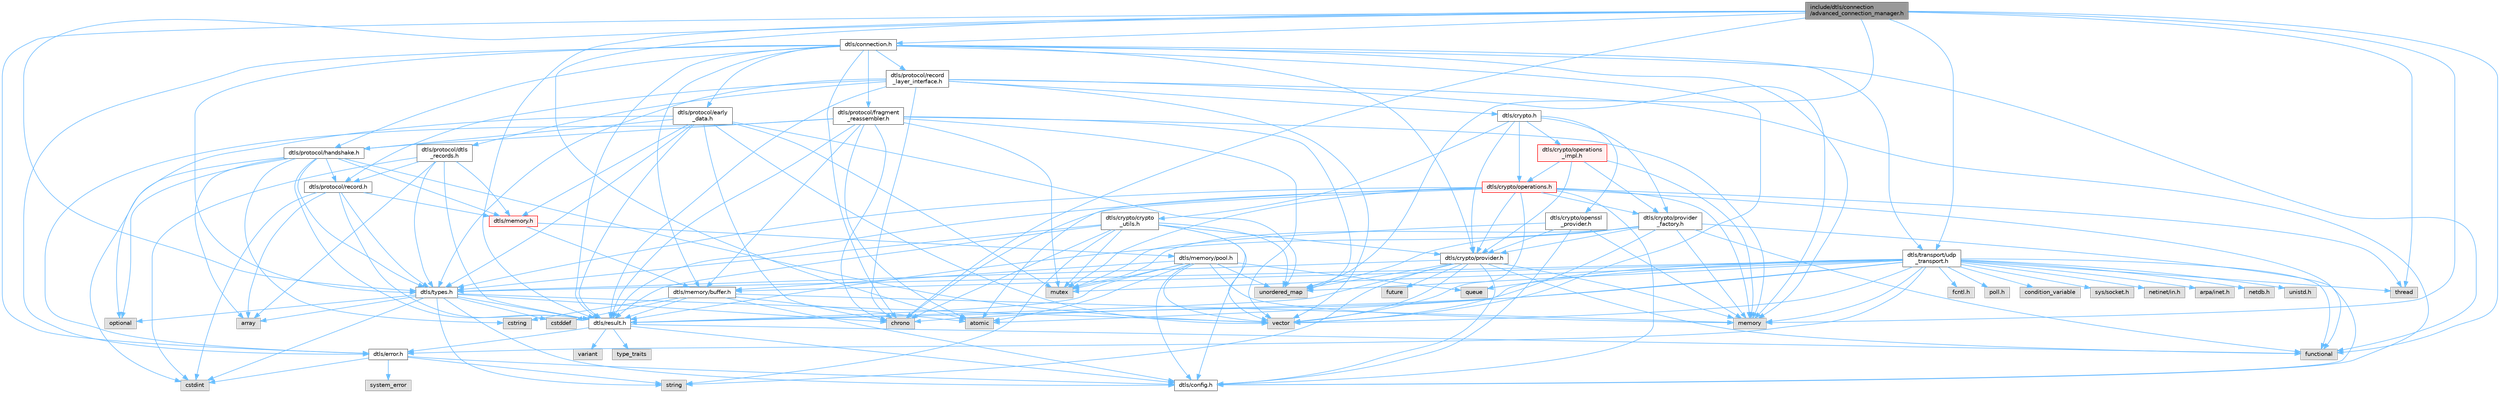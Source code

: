digraph "include/dtls/connection/advanced_connection_manager.h"
{
 // LATEX_PDF_SIZE
  bgcolor="transparent";
  edge [fontname=Helvetica,fontsize=10,labelfontname=Helvetica,labelfontsize=10];
  node [fontname=Helvetica,fontsize=10,shape=box,height=0.2,width=0.4];
  Node1 [id="Node000001",label="include/dtls/connection\l/advanced_connection_manager.h",height=0.2,width=0.4,color="gray40", fillcolor="grey60", style="filled", fontcolor="black",tooltip="Advanced connection pooling and management for DTLS v1.3."];
  Node1 -> Node2 [id="edge1_Node000001_Node000002",color="steelblue1",style="solid",tooltip=" "];
  Node2 [id="Node000002",label="dtls/types.h",height=0.2,width=0.4,color="grey40", fillcolor="white", style="filled",URL="$types_8h.html",tooltip="Core DTLS v1.3 Protocol Types and Constants."];
  Node2 -> Node3 [id="edge2_Node000002_Node000003",color="steelblue1",style="solid",tooltip=" "];
  Node3 [id="Node000003",label="dtls/config.h",height=0.2,width=0.4,color="grey40", fillcolor="white", style="filled",URL="$config_8h.html",tooltip=" "];
  Node2 -> Node4 [id="edge3_Node000002_Node000004",color="steelblue1",style="solid",tooltip=" "];
  Node4 [id="Node000004",label="dtls/result.h",height=0.2,width=0.4,color="grey40", fillcolor="white", style="filled",URL="$result_8h.html",tooltip=" "];
  Node4 -> Node3 [id="edge4_Node000004_Node000003",color="steelblue1",style="solid",tooltip=" "];
  Node4 -> Node5 [id="edge5_Node000004_Node000005",color="steelblue1",style="solid",tooltip=" "];
  Node5 [id="Node000005",label="dtls/error.h",height=0.2,width=0.4,color="grey40", fillcolor="white", style="filled",URL="$error_8h.html",tooltip=" "];
  Node5 -> Node3 [id="edge6_Node000005_Node000003",color="steelblue1",style="solid",tooltip=" "];
  Node5 -> Node6 [id="edge7_Node000005_Node000006",color="steelblue1",style="solid",tooltip=" "];
  Node6 [id="Node000006",label="system_error",height=0.2,width=0.4,color="grey60", fillcolor="#E0E0E0", style="filled",tooltip=" "];
  Node5 -> Node7 [id="edge8_Node000005_Node000007",color="steelblue1",style="solid",tooltip=" "];
  Node7 [id="Node000007",label="string",height=0.2,width=0.4,color="grey60", fillcolor="#E0E0E0", style="filled",tooltip=" "];
  Node5 -> Node8 [id="edge9_Node000005_Node000008",color="steelblue1",style="solid",tooltip=" "];
  Node8 [id="Node000008",label="cstdint",height=0.2,width=0.4,color="grey60", fillcolor="#E0E0E0", style="filled",tooltip=" "];
  Node4 -> Node9 [id="edge10_Node000004_Node000009",color="steelblue1",style="solid",tooltip=" "];
  Node9 [id="Node000009",label="variant",height=0.2,width=0.4,color="grey60", fillcolor="#E0E0E0", style="filled",tooltip=" "];
  Node4 -> Node10 [id="edge11_Node000004_Node000010",color="steelblue1",style="solid",tooltip=" "];
  Node10 [id="Node000010",label="functional",height=0.2,width=0.4,color="grey60", fillcolor="#E0E0E0", style="filled",tooltip=" "];
  Node4 -> Node11 [id="edge12_Node000004_Node000011",color="steelblue1",style="solid",tooltip=" "];
  Node11 [id="Node000011",label="type_traits",height=0.2,width=0.4,color="grey60", fillcolor="#E0E0E0", style="filled",tooltip=" "];
  Node2 -> Node8 [id="edge13_Node000002_Node000008",color="steelblue1",style="solid",tooltip=" "];
  Node2 -> Node12 [id="edge14_Node000002_Node000012",color="steelblue1",style="solid",tooltip=" "];
  Node12 [id="Node000012",label="cstddef",height=0.2,width=0.4,color="grey60", fillcolor="#E0E0E0", style="filled",tooltip=" "];
  Node2 -> Node13 [id="edge15_Node000002_Node000013",color="steelblue1",style="solid",tooltip=" "];
  Node13 [id="Node000013",label="array",height=0.2,width=0.4,color="grey60", fillcolor="#E0E0E0", style="filled",tooltip=" "];
  Node2 -> Node14 [id="edge16_Node000002_Node000014",color="steelblue1",style="solid",tooltip=" "];
  Node14 [id="Node000014",label="vector",height=0.2,width=0.4,color="grey60", fillcolor="#E0E0E0", style="filled",tooltip=" "];
  Node2 -> Node7 [id="edge17_Node000002_Node000007",color="steelblue1",style="solid",tooltip=" "];
  Node2 -> Node15 [id="edge18_Node000002_Node000015",color="steelblue1",style="solid",tooltip=" "];
  Node15 [id="Node000015",label="chrono",height=0.2,width=0.4,color="grey60", fillcolor="#E0E0E0", style="filled",tooltip=" "];
  Node2 -> Node16 [id="edge19_Node000002_Node000016",color="steelblue1",style="solid",tooltip=" "];
  Node16 [id="Node000016",label="optional",height=0.2,width=0.4,color="grey60", fillcolor="#E0E0E0", style="filled",tooltip=" "];
  Node1 -> Node5 [id="edge20_Node000001_Node000005",color="steelblue1",style="solid",tooltip=" "];
  Node1 -> Node4 [id="edge21_Node000001_Node000004",color="steelblue1",style="solid",tooltip=" "];
  Node1 -> Node17 [id="edge22_Node000001_Node000017",color="steelblue1",style="solid",tooltip=" "];
  Node17 [id="Node000017",label="dtls/connection.h",height=0.2,width=0.4,color="grey40", fillcolor="white", style="filled",URL="$connection_8h.html",tooltip="DTLS v1.3 Connection Management API."];
  Node17 -> Node5 [id="edge23_Node000017_Node000005",color="steelblue1",style="solid",tooltip=" "];
  Node17 -> Node4 [id="edge24_Node000017_Node000004",color="steelblue1",style="solid",tooltip=" "];
  Node17 -> Node2 [id="edge25_Node000017_Node000002",color="steelblue1",style="solid",tooltip=" "];
  Node17 -> Node18 [id="edge26_Node000017_Node000018",color="steelblue1",style="solid",tooltip=" "];
  Node18 [id="Node000018",label="dtls/crypto/provider.h",height=0.2,width=0.4,color="grey40", fillcolor="white", style="filled",URL="$provider_8h.html",tooltip="DTLS v1.3 Cryptographic Provider Interface."];
  Node18 -> Node3 [id="edge27_Node000018_Node000003",color="steelblue1",style="solid",tooltip=" "];
  Node18 -> Node2 [id="edge28_Node000018_Node000002",color="steelblue1",style="solid",tooltip=" "];
  Node18 -> Node4 [id="edge29_Node000018_Node000004",color="steelblue1",style="solid",tooltip=" "];
  Node18 -> Node19 [id="edge30_Node000018_Node000019",color="steelblue1",style="solid",tooltip=" "];
  Node19 [id="Node000019",label="memory",height=0.2,width=0.4,color="grey60", fillcolor="#E0E0E0", style="filled",tooltip=" "];
  Node18 -> Node14 [id="edge31_Node000018_Node000014",color="steelblue1",style="solid",tooltip=" "];
  Node18 -> Node7 [id="edge32_Node000018_Node000007",color="steelblue1",style="solid",tooltip=" "];
  Node18 -> Node10 [id="edge33_Node000018_Node000010",color="steelblue1",style="solid",tooltip=" "];
  Node18 -> Node20 [id="edge34_Node000018_Node000020",color="steelblue1",style="solid",tooltip=" "];
  Node20 [id="Node000020",label="future",height=0.2,width=0.4,color="grey60", fillcolor="#E0E0E0", style="filled",tooltip=" "];
  Node18 -> Node21 [id="edge35_Node000018_Node000021",color="steelblue1",style="solid",tooltip=" "];
  Node21 [id="Node000021",label="unordered_map",height=0.2,width=0.4,color="grey60", fillcolor="#E0E0E0", style="filled",tooltip=" "];
  Node17 -> Node22 [id="edge36_Node000017_Node000022",color="steelblue1",style="solid",tooltip=" "];
  Node22 [id="Node000022",label="dtls/protocol/record\l_layer_interface.h",height=0.2,width=0.4,color="grey40", fillcolor="white", style="filled",URL="$record__layer__interface_8h.html",tooltip=" "];
  Node22 -> Node3 [id="edge37_Node000022_Node000003",color="steelblue1",style="solid",tooltip=" "];
  Node22 -> Node2 [id="edge38_Node000022_Node000002",color="steelblue1",style="solid",tooltip=" "];
  Node22 -> Node4 [id="edge39_Node000022_Node000004",color="steelblue1",style="solid",tooltip=" "];
  Node22 -> Node23 [id="edge40_Node000022_Node000023",color="steelblue1",style="solid",tooltip=" "];
  Node23 [id="Node000023",label="dtls/protocol/record.h",height=0.2,width=0.4,color="grey40", fillcolor="white", style="filled",URL="$record_8h.html",tooltip=" "];
  Node23 -> Node2 [id="edge41_Node000023_Node000002",color="steelblue1",style="solid",tooltip=" "];
  Node23 -> Node4 [id="edge42_Node000023_Node000004",color="steelblue1",style="solid",tooltip=" "];
  Node23 -> Node24 [id="edge43_Node000023_Node000024",color="steelblue1",style="solid",tooltip=" "];
  Node24 [id="Node000024",label="dtls/memory.h",height=0.2,width=0.4,color="red", fillcolor="#FFF0F0", style="filled",URL="$memory_8h.html",tooltip=" "];
  Node24 -> Node25 [id="edge44_Node000024_Node000025",color="steelblue1",style="solid",tooltip=" "];
  Node25 [id="Node000025",label="dtls/memory/buffer.h",height=0.2,width=0.4,color="grey40", fillcolor="white", style="filled",URL="$buffer_8h.html",tooltip=" "];
  Node25 -> Node3 [id="edge45_Node000025_Node000003",color="steelblue1",style="solid",tooltip=" "];
  Node25 -> Node4 [id="edge46_Node000025_Node000004",color="steelblue1",style="solid",tooltip=" "];
  Node25 -> Node19 [id="edge47_Node000025_Node000019",color="steelblue1",style="solid",tooltip=" "];
  Node25 -> Node12 [id="edge48_Node000025_Node000012",color="steelblue1",style="solid",tooltip=" "];
  Node25 -> Node26 [id="edge49_Node000025_Node000026",color="steelblue1",style="solid",tooltip=" "];
  Node26 [id="Node000026",label="cstring",height=0.2,width=0.4,color="grey60", fillcolor="#E0E0E0", style="filled",tooltip=" "];
  Node25 -> Node27 [id="edge50_Node000025_Node000027",color="steelblue1",style="solid",tooltip=" "];
  Node27 [id="Node000027",label="atomic",height=0.2,width=0.4,color="grey60", fillcolor="#E0E0E0", style="filled",tooltip=" "];
  Node24 -> Node28 [id="edge51_Node000024_Node000028",color="steelblue1",style="solid",tooltip=" "];
  Node28 [id="Node000028",label="dtls/memory/pool.h",height=0.2,width=0.4,color="grey40", fillcolor="white", style="filled",URL="$pool_8h.html",tooltip=" "];
  Node28 -> Node3 [id="edge52_Node000028_Node000003",color="steelblue1",style="solid",tooltip=" "];
  Node28 -> Node4 [id="edge53_Node000028_Node000004",color="steelblue1",style="solid",tooltip=" "];
  Node28 -> Node25 [id="edge54_Node000028_Node000025",color="steelblue1",style="solid",tooltip=" "];
  Node28 -> Node19 [id="edge55_Node000028_Node000019",color="steelblue1",style="solid",tooltip=" "];
  Node28 -> Node29 [id="edge56_Node000028_Node000029",color="steelblue1",style="solid",tooltip=" "];
  Node29 [id="Node000029",label="queue",height=0.2,width=0.4,color="grey60", fillcolor="#E0E0E0", style="filled",tooltip=" "];
  Node28 -> Node30 [id="edge57_Node000028_Node000030",color="steelblue1",style="solid",tooltip=" "];
  Node30 [id="Node000030",label="mutex",height=0.2,width=0.4,color="grey60", fillcolor="#E0E0E0", style="filled",tooltip=" "];
  Node28 -> Node27 [id="edge58_Node000028_Node000027",color="steelblue1",style="solid",tooltip=" "];
  Node28 -> Node14 [id="edge59_Node000028_Node000014",color="steelblue1",style="solid",tooltip=" "];
  Node28 -> Node21 [id="edge60_Node000028_Node000021",color="steelblue1",style="solid",tooltip=" "];
  Node23 -> Node8 [id="edge61_Node000023_Node000008",color="steelblue1",style="solid",tooltip=" "];
  Node23 -> Node13 [id="edge62_Node000023_Node000013",color="steelblue1",style="solid",tooltip=" "];
  Node22 -> Node33 [id="edge63_Node000022_Node000033",color="steelblue1",style="solid",tooltip=" "];
  Node33 [id="Node000033",label="dtls/protocol/dtls\l_records.h",height=0.2,width=0.4,color="grey40", fillcolor="white", style="filled",URL="$dtls__records_8h.html",tooltip=" "];
  Node33 -> Node2 [id="edge64_Node000033_Node000002",color="steelblue1",style="solid",tooltip=" "];
  Node33 -> Node4 [id="edge65_Node000033_Node000004",color="steelblue1",style="solid",tooltip=" "];
  Node33 -> Node24 [id="edge66_Node000033_Node000024",color="steelblue1",style="solid",tooltip=" "];
  Node33 -> Node23 [id="edge67_Node000033_Node000023",color="steelblue1",style="solid",tooltip=" "];
  Node33 -> Node8 [id="edge68_Node000033_Node000008",color="steelblue1",style="solid",tooltip=" "];
  Node33 -> Node13 [id="edge69_Node000033_Node000013",color="steelblue1",style="solid",tooltip=" "];
  Node22 -> Node34 [id="edge70_Node000022_Node000034",color="steelblue1",style="solid",tooltip=" "];
  Node34 [id="Node000034",label="dtls/crypto.h",height=0.2,width=0.4,color="grey40", fillcolor="white", style="filled",URL="$crypto_8h.html",tooltip=" "];
  Node34 -> Node18 [id="edge71_Node000034_Node000018",color="steelblue1",style="solid",tooltip=" "];
  Node34 -> Node35 [id="edge72_Node000034_Node000035",color="steelblue1",style="solid",tooltip=" "];
  Node35 [id="Node000035",label="dtls/crypto/provider\l_factory.h",height=0.2,width=0.4,color="grey40", fillcolor="white", style="filled",URL="$provider__factory_8h.html",tooltip=" "];
  Node35 -> Node3 [id="edge73_Node000035_Node000003",color="steelblue1",style="solid",tooltip=" "];
  Node35 -> Node18 [id="edge74_Node000035_Node000018",color="steelblue1",style="solid",tooltip=" "];
  Node35 -> Node4 [id="edge75_Node000035_Node000004",color="steelblue1",style="solid",tooltip=" "];
  Node35 -> Node19 [id="edge76_Node000035_Node000019",color="steelblue1",style="solid",tooltip=" "];
  Node35 -> Node14 [id="edge77_Node000035_Node000014",color="steelblue1",style="solid",tooltip=" "];
  Node35 -> Node10 [id="edge78_Node000035_Node000010",color="steelblue1",style="solid",tooltip=" "];
  Node35 -> Node21 [id="edge79_Node000035_Node000021",color="steelblue1",style="solid",tooltip=" "];
  Node35 -> Node30 [id="edge80_Node000035_Node000030",color="steelblue1",style="solid",tooltip=" "];
  Node34 -> Node36 [id="edge81_Node000034_Node000036",color="steelblue1",style="solid",tooltip=" "];
  Node36 [id="Node000036",label="dtls/crypto/openssl\l_provider.h",height=0.2,width=0.4,color="grey40", fillcolor="white", style="filled",URL="$openssl__provider_8h.html",tooltip=" "];
  Node36 -> Node3 [id="edge82_Node000036_Node000003",color="steelblue1",style="solid",tooltip=" "];
  Node36 -> Node18 [id="edge83_Node000036_Node000018",color="steelblue1",style="solid",tooltip=" "];
  Node36 -> Node19 [id="edge84_Node000036_Node000019",color="steelblue1",style="solid",tooltip=" "];
  Node36 -> Node30 [id="edge85_Node000036_Node000030",color="steelblue1",style="solid",tooltip=" "];
  Node34 -> Node37 [id="edge86_Node000034_Node000037",color="steelblue1",style="solid",tooltip=" "];
  Node37 [id="Node000037",label="dtls/crypto/crypto\l_utils.h",height=0.2,width=0.4,color="grey40", fillcolor="white", style="filled",URL="$crypto__utils_8h.html",tooltip=" "];
  Node37 -> Node3 [id="edge87_Node000037_Node000003",color="steelblue1",style="solid",tooltip=" "];
  Node37 -> Node2 [id="edge88_Node000037_Node000002",color="steelblue1",style="solid",tooltip=" "];
  Node37 -> Node4 [id="edge89_Node000037_Node000004",color="steelblue1",style="solid",tooltip=" "];
  Node37 -> Node18 [id="edge90_Node000037_Node000018",color="steelblue1",style="solid",tooltip=" "];
  Node37 -> Node14 [id="edge91_Node000037_Node000014",color="steelblue1",style="solid",tooltip=" "];
  Node37 -> Node7 [id="edge92_Node000037_Node000007",color="steelblue1",style="solid",tooltip=" "];
  Node37 -> Node15 [id="edge93_Node000037_Node000015",color="steelblue1",style="solid",tooltip=" "];
  Node37 -> Node30 [id="edge94_Node000037_Node000030",color="steelblue1",style="solid",tooltip=" "];
  Node37 -> Node21 [id="edge95_Node000037_Node000021",color="steelblue1",style="solid",tooltip=" "];
  Node34 -> Node38 [id="edge96_Node000034_Node000038",color="steelblue1",style="solid",tooltip=" "];
  Node38 [id="Node000038",label="dtls/crypto/operations.h",height=0.2,width=0.4,color="red", fillcolor="#FFF0F0", style="filled",URL="$operations_8h.html",tooltip=" "];
  Node38 -> Node3 [id="edge97_Node000038_Node000003",color="steelblue1",style="solid",tooltip=" "];
  Node38 -> Node2 [id="edge98_Node000038_Node000002",color="steelblue1",style="solid",tooltip=" "];
  Node38 -> Node4 [id="edge99_Node000038_Node000004",color="steelblue1",style="solid",tooltip=" "];
  Node38 -> Node18 [id="edge100_Node000038_Node000018",color="steelblue1",style="solid",tooltip=" "];
  Node38 -> Node35 [id="edge101_Node000038_Node000035",color="steelblue1",style="solid",tooltip=" "];
  Node38 -> Node19 [id="edge102_Node000038_Node000019",color="steelblue1",style="solid",tooltip=" "];
  Node38 -> Node14 [id="edge103_Node000038_Node000014",color="steelblue1",style="solid",tooltip=" "];
  Node38 -> Node10 [id="edge104_Node000038_Node000010",color="steelblue1",style="solid",tooltip=" "];
  Node38 -> Node27 [id="edge105_Node000038_Node000027",color="steelblue1",style="solid",tooltip=" "];
  Node38 -> Node32 [id="edge106_Node000038_Node000032",color="steelblue1",style="solid",tooltip=" "];
  Node32 [id="Node000032",label="thread",height=0.2,width=0.4,color="grey60", fillcolor="#E0E0E0", style="filled",tooltip=" "];
  Node38 -> Node30 [id="edge107_Node000038_Node000030",color="steelblue1",style="solid",tooltip=" "];
  Node38 -> Node15 [id="edge108_Node000038_Node000015",color="steelblue1",style="solid",tooltip=" "];
  Node34 -> Node40 [id="edge109_Node000034_Node000040",color="steelblue1",style="solid",tooltip=" "];
  Node40 [id="Node000040",label="dtls/crypto/operations\l_impl.h",height=0.2,width=0.4,color="red", fillcolor="#FFF0F0", style="filled",URL="$operations__impl_8h.html",tooltip=" "];
  Node40 -> Node38 [id="edge110_Node000040_Node000038",color="steelblue1",style="solid",tooltip=" "];
  Node40 -> Node18 [id="edge111_Node000040_Node000018",color="steelblue1",style="solid",tooltip=" "];
  Node40 -> Node35 [id="edge112_Node000040_Node000035",color="steelblue1",style="solid",tooltip=" "];
  Node40 -> Node19 [id="edge113_Node000040_Node000019",color="steelblue1",style="solid",tooltip=" "];
  Node22 -> Node19 [id="edge114_Node000022_Node000019",color="steelblue1",style="solid",tooltip=" "];
  Node22 -> Node14 [id="edge115_Node000022_Node000014",color="steelblue1",style="solid",tooltip=" "];
  Node22 -> Node15 [id="edge116_Node000022_Node000015",color="steelblue1",style="solid",tooltip=" "];
  Node17 -> Node41 [id="edge117_Node000017_Node000041",color="steelblue1",style="solid",tooltip=" "];
  Node41 [id="Node000041",label="dtls/protocol/handshake.h",height=0.2,width=0.4,color="grey40", fillcolor="white", style="filled",URL="$handshake_8h.html",tooltip=" "];
  Node41 -> Node2 [id="edge118_Node000041_Node000002",color="steelblue1",style="solid",tooltip=" "];
  Node41 -> Node4 [id="edge119_Node000041_Node000004",color="steelblue1",style="solid",tooltip=" "];
  Node41 -> Node24 [id="edge120_Node000041_Node000024",color="steelblue1",style="solid",tooltip=" "];
  Node41 -> Node23 [id="edge121_Node000041_Node000023",color="steelblue1",style="solid",tooltip=" "];
  Node41 -> Node8 [id="edge122_Node000041_Node000008",color="steelblue1",style="solid",tooltip=" "];
  Node41 -> Node14 [id="edge123_Node000041_Node000014",color="steelblue1",style="solid",tooltip=" "];
  Node41 -> Node13 [id="edge124_Node000041_Node000013",color="steelblue1",style="solid",tooltip=" "];
  Node41 -> Node16 [id="edge125_Node000041_Node000016",color="steelblue1",style="solid",tooltip=" "];
  Node41 -> Node26 [id="edge126_Node000041_Node000026",color="steelblue1",style="solid",tooltip=" "];
  Node17 -> Node42 [id="edge127_Node000017_Node000042",color="steelblue1",style="solid",tooltip=" "];
  Node42 [id="Node000042",label="dtls/protocol/early\l_data.h",height=0.2,width=0.4,color="grey40", fillcolor="white", style="filled",URL="$early__data_8h.html",tooltip=" "];
  Node42 -> Node2 [id="edge128_Node000042_Node000002",color="steelblue1",style="solid",tooltip=" "];
  Node42 -> Node4 [id="edge129_Node000042_Node000004",color="steelblue1",style="solid",tooltip=" "];
  Node42 -> Node24 [id="edge130_Node000042_Node000024",color="steelblue1",style="solid",tooltip=" "];
  Node42 -> Node41 [id="edge131_Node000042_Node000041",color="steelblue1",style="solid",tooltip=" "];
  Node42 -> Node15 [id="edge132_Node000042_Node000015",color="steelblue1",style="solid",tooltip=" "];
  Node42 -> Node14 [id="edge133_Node000042_Node000014",color="steelblue1",style="solid",tooltip=" "];
  Node42 -> Node21 [id="edge134_Node000042_Node000021",color="steelblue1",style="solid",tooltip=" "];
  Node42 -> Node30 [id="edge135_Node000042_Node000030",color="steelblue1",style="solid",tooltip=" "];
  Node42 -> Node16 [id="edge136_Node000042_Node000016",color="steelblue1",style="solid",tooltip=" "];
  Node17 -> Node43 [id="edge137_Node000017_Node000043",color="steelblue1",style="solid",tooltip=" "];
  Node43 [id="Node000043",label="dtls/protocol/fragment\l_reassembler.h",height=0.2,width=0.4,color="grey40", fillcolor="white", style="filled",URL="$fragment__reassembler_8h.html",tooltip=" "];
  Node43 -> Node5 [id="edge138_Node000043_Node000005",color="steelblue1",style="solid",tooltip=" "];
  Node43 -> Node4 [id="edge139_Node000043_Node000004",color="steelblue1",style="solid",tooltip=" "];
  Node43 -> Node25 [id="edge140_Node000043_Node000025",color="steelblue1",style="solid",tooltip=" "];
  Node43 -> Node41 [id="edge141_Node000043_Node000041",color="steelblue1",style="solid",tooltip=" "];
  Node43 -> Node19 [id="edge142_Node000043_Node000019",color="steelblue1",style="solid",tooltip=" "];
  Node43 -> Node21 [id="edge143_Node000043_Node000021",color="steelblue1",style="solid",tooltip=" "];
  Node43 -> Node15 [id="edge144_Node000043_Node000015",color="steelblue1",style="solid",tooltip=" "];
  Node43 -> Node30 [id="edge145_Node000043_Node000030",color="steelblue1",style="solid",tooltip=" "];
  Node43 -> Node27 [id="edge146_Node000043_Node000027",color="steelblue1",style="solid",tooltip=" "];
  Node43 -> Node14 [id="edge147_Node000043_Node000014",color="steelblue1",style="solid",tooltip=" "];
  Node17 -> Node25 [id="edge148_Node000017_Node000025",color="steelblue1",style="solid",tooltip=" "];
  Node17 -> Node44 [id="edge149_Node000017_Node000044",color="steelblue1",style="solid",tooltip=" "];
  Node44 [id="Node000044",label="dtls/transport/udp\l_transport.h",height=0.2,width=0.4,color="grey40", fillcolor="white", style="filled",URL="$udp__transport_8h.html",tooltip=" "];
  Node44 -> Node5 [id="edge150_Node000044_Node000005",color="steelblue1",style="solid",tooltip=" "];
  Node44 -> Node4 [id="edge151_Node000044_Node000004",color="steelblue1",style="solid",tooltip=" "];
  Node44 -> Node2 [id="edge152_Node000044_Node000002",color="steelblue1",style="solid",tooltip=" "];
  Node44 -> Node25 [id="edge153_Node000044_Node000025",color="steelblue1",style="solid",tooltip=" "];
  Node44 -> Node19 [id="edge154_Node000044_Node000019",color="steelblue1",style="solid",tooltip=" "];
  Node44 -> Node10 [id="edge155_Node000044_Node000010",color="steelblue1",style="solid",tooltip=" "];
  Node44 -> Node32 [id="edge156_Node000044_Node000032",color="steelblue1",style="solid",tooltip=" "];
  Node44 -> Node27 [id="edge157_Node000044_Node000027",color="steelblue1",style="solid",tooltip=" "];
  Node44 -> Node15 [id="edge158_Node000044_Node000015",color="steelblue1",style="solid",tooltip=" "];
  Node44 -> Node14 [id="edge159_Node000044_Node000014",color="steelblue1",style="solid",tooltip=" "];
  Node44 -> Node21 [id="edge160_Node000044_Node000021",color="steelblue1",style="solid",tooltip=" "];
  Node44 -> Node29 [id="edge161_Node000044_Node000029",color="steelblue1",style="solid",tooltip=" "];
  Node44 -> Node30 [id="edge162_Node000044_Node000030",color="steelblue1",style="solid",tooltip=" "];
  Node44 -> Node45 [id="edge163_Node000044_Node000045",color="steelblue1",style="solid",tooltip=" "];
  Node45 [id="Node000045",label="condition_variable",height=0.2,width=0.4,color="grey60", fillcolor="#E0E0E0", style="filled",tooltip=" "];
  Node44 -> Node46 [id="edge164_Node000044_Node000046",color="steelblue1",style="solid",tooltip=" "];
  Node46 [id="Node000046",label="sys/socket.h",height=0.2,width=0.4,color="grey60", fillcolor="#E0E0E0", style="filled",tooltip=" "];
  Node44 -> Node47 [id="edge165_Node000044_Node000047",color="steelblue1",style="solid",tooltip=" "];
  Node47 [id="Node000047",label="netinet/in.h",height=0.2,width=0.4,color="grey60", fillcolor="#E0E0E0", style="filled",tooltip=" "];
  Node44 -> Node48 [id="edge166_Node000044_Node000048",color="steelblue1",style="solid",tooltip=" "];
  Node48 [id="Node000048",label="arpa/inet.h",height=0.2,width=0.4,color="grey60", fillcolor="#E0E0E0", style="filled",tooltip=" "];
  Node44 -> Node49 [id="edge167_Node000044_Node000049",color="steelblue1",style="solid",tooltip=" "];
  Node49 [id="Node000049",label="netdb.h",height=0.2,width=0.4,color="grey60", fillcolor="#E0E0E0", style="filled",tooltip=" "];
  Node44 -> Node50 [id="edge168_Node000044_Node000050",color="steelblue1",style="solid",tooltip=" "];
  Node50 [id="Node000050",label="unistd.h",height=0.2,width=0.4,color="grey60", fillcolor="#E0E0E0", style="filled",tooltip=" "];
  Node44 -> Node51 [id="edge169_Node000044_Node000051",color="steelblue1",style="solid",tooltip=" "];
  Node51 [id="Node000051",label="fcntl.h",height=0.2,width=0.4,color="grey60", fillcolor="#E0E0E0", style="filled",tooltip=" "];
  Node44 -> Node52 [id="edge170_Node000044_Node000052",color="steelblue1",style="solid",tooltip=" "];
  Node52 [id="Node000052",label="poll.h",height=0.2,width=0.4,color="grey60", fillcolor="#E0E0E0", style="filled",tooltip=" "];
  Node17 -> Node19 [id="edge171_Node000017_Node000019",color="steelblue1",style="solid",tooltip=" "];
  Node17 -> Node10 [id="edge172_Node000017_Node000010",color="steelblue1",style="solid",tooltip=" "];
  Node17 -> Node15 [id="edge173_Node000017_Node000015",color="steelblue1",style="solid",tooltip=" "];
  Node17 -> Node14 [id="edge174_Node000017_Node000014",color="steelblue1",style="solid",tooltip=" "];
  Node1 -> Node44 [id="edge175_Node000001_Node000044",color="steelblue1",style="solid",tooltip=" "];
  Node1 -> Node19 [id="edge176_Node000001_Node000019",color="steelblue1",style="solid",tooltip=" "];
  Node1 -> Node15 [id="edge177_Node000001_Node000015",color="steelblue1",style="solid",tooltip=" "];
  Node1 -> Node10 [id="edge178_Node000001_Node000010",color="steelblue1",style="solid",tooltip=" "];
  Node1 -> Node21 [id="edge179_Node000001_Node000021",color="steelblue1",style="solid",tooltip=" "];
  Node1 -> Node32 [id="edge180_Node000001_Node000032",color="steelblue1",style="solid",tooltip=" "];
  Node1 -> Node27 [id="edge181_Node000001_Node000027",color="steelblue1",style="solid",tooltip=" "];
}
